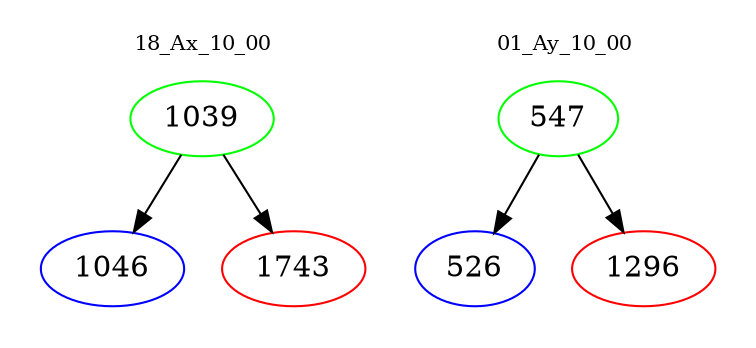 digraph{
subgraph cluster_0 {
color = white
label = "18_Ax_10_00";
fontsize=10;
T0_1039 [label="1039", color="green"]
T0_1039 -> T0_1046 [color="black"]
T0_1046 [label="1046", color="blue"]
T0_1039 -> T0_1743 [color="black"]
T0_1743 [label="1743", color="red"]
}
subgraph cluster_1 {
color = white
label = "01_Ay_10_00";
fontsize=10;
T1_547 [label="547", color="green"]
T1_547 -> T1_526 [color="black"]
T1_526 [label="526", color="blue"]
T1_547 -> T1_1296 [color="black"]
T1_1296 [label="1296", color="red"]
}
}
